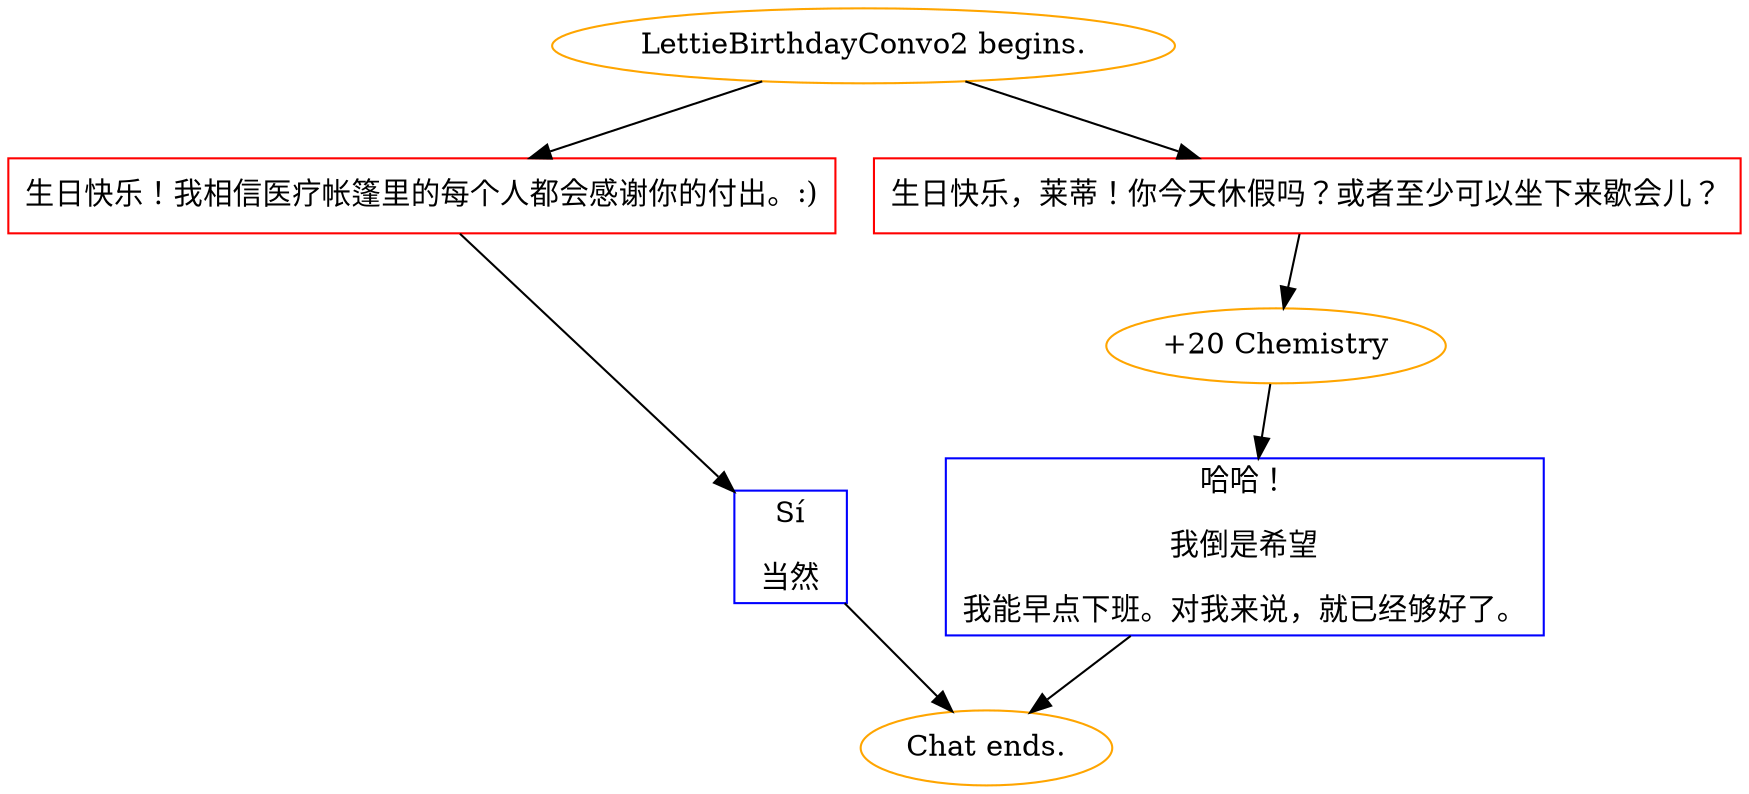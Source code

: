 digraph {
	"LettieBirthdayConvo2 begins." [color=orange];
		"LettieBirthdayConvo2 begins." -> j1110863787;
		"LettieBirthdayConvo2 begins." -> j1834094629;
	j1110863787 [label="生日快乐！我相信医疗帐篷里的每个人都会感谢你的付出。:)",shape=box,color=red];
		j1110863787 -> j305547479;
	j1834094629 [label="生日快乐，莱蒂！你今天休假吗？或者至少可以坐下来歇会儿？",shape=box,color=red];
		j1834094629 -> j2805208925;
	j305547479 [label="Sí
当然",shape=box,color=blue];
		j305547479 -> "Chat ends.";
	j2805208925 [label="+20 Chemistry",color=orange];
		j2805208925 -> j3114698334;
	"Chat ends." [color=orange];
	j3114698334 [label="哈哈！
我倒是希望
我能早点下班。对我来说，就已经够好了。",shape=box,color=blue];
		j3114698334 -> "Chat ends.";
}